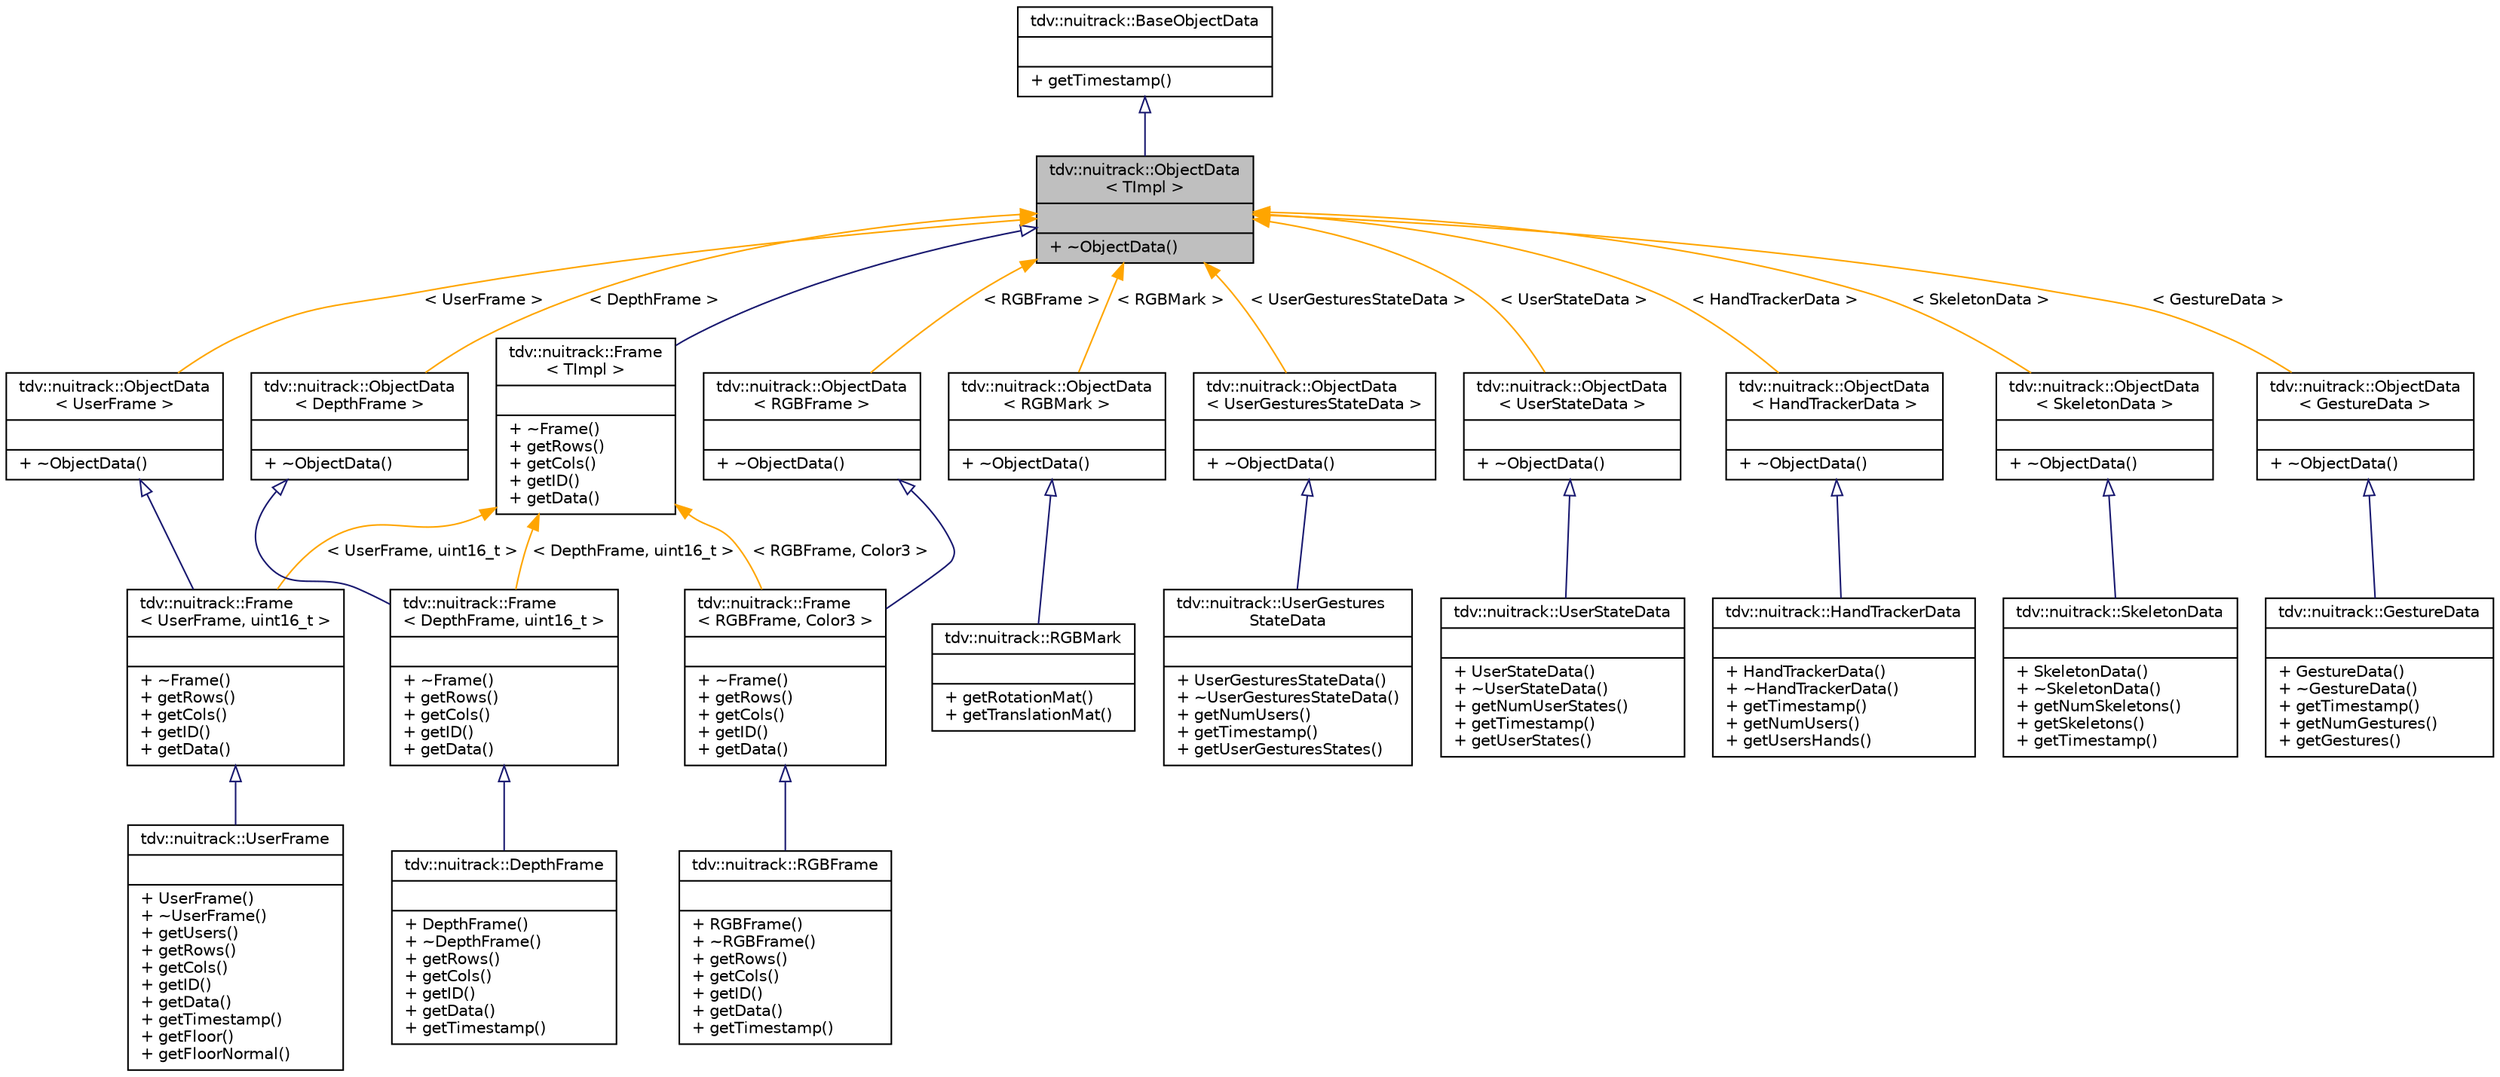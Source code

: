 digraph "tdv::nuitrack::ObjectData&lt; TImpl &gt;"
{
  edge [fontname="Helvetica",fontsize="10",labelfontname="Helvetica",labelfontsize="10"];
  node [fontname="Helvetica",fontsize="10",shape=record];
  Node1 [label="{tdv::nuitrack::ObjectData\l\< TImpl \>\n||+ ~ObjectData()\l}",height=0.2,width=0.4,color="black", fillcolor="grey75", style="filled" fontcolor="black"];
  Node2 -> Node1 [dir="back",color="midnightblue",fontsize="10",style="solid",arrowtail="onormal",fontname="Helvetica"];
  Node2 [label="{tdv::nuitrack::BaseObjectData\n||+ getTimestamp()\l}",height=0.2,width=0.4,color="black", fillcolor="white", style="filled",URL="$classtdv_1_1nuitrack_1_1BaseObjectData.html",tooltip="Generalized class for data with a timestamp. "];
  Node1 -> Node3 [dir="back",color="midnightblue",fontsize="10",style="solid",arrowtail="onormal",fontname="Helvetica"];
  Node3 [label="{tdv::nuitrack::Frame\l\< TImpl \>\n||+ ~Frame()\l+ getRows()\l+ getCols()\l+ getID()\l+ getData()\l}",height=0.2,width=0.4,color="black", fillcolor="white", style="filled",URL="$classtdv_1_1nuitrack_1_1Frame.html",tooltip="Represents a generalized frame. "];
  Node3 -> Node4 [dir="back",color="orange",fontsize="10",style="solid",label=" \< UserFrame, uint16_t \>" ,fontname="Helvetica"];
  Node4 [label="{tdv::nuitrack::Frame\l\< UserFrame, uint16_t \>\n||+ ~Frame()\l+ getRows()\l+ getCols()\l+ getID()\l+ getData()\l}",height=0.2,width=0.4,color="black", fillcolor="white", style="filled",URL="$classtdv_1_1nuitrack_1_1Frame.html"];
  Node4 -> Node5 [dir="back",color="midnightblue",fontsize="10",style="solid",arrowtail="onormal",fontname="Helvetica"];
  Node5 [label="{tdv::nuitrack::UserFrame\n||+ UserFrame()\l+ ~UserFrame()\l+ getUsers()\l+ getRows()\l+ getCols()\l+ getID()\l+ getData()\l+ getTimestamp()\l+ getFloor()\l+ getFloorNormal()\l}",height=0.2,width=0.4,color="black", fillcolor="white", style="filled",URL="$classtdv_1_1nuitrack_1_1UserFrame.html",tooltip="Represents a user map with information about the floor. "];
  Node3 -> Node6 [dir="back",color="orange",fontsize="10",style="solid",label=" \< RGBFrame, Color3 \>" ,fontname="Helvetica"];
  Node6 [label="{tdv::nuitrack::Frame\l\< RGBFrame, Color3 \>\n||+ ~Frame()\l+ getRows()\l+ getCols()\l+ getID()\l+ getData()\l}",height=0.2,width=0.4,color="black", fillcolor="white", style="filled",URL="$classtdv_1_1nuitrack_1_1Frame.html"];
  Node6 -> Node7 [dir="back",color="midnightblue",fontsize="10",style="solid",arrowtail="onormal",fontname="Helvetica"];
  Node7 [label="{tdv::nuitrack::RGBFrame\n||+ RGBFrame()\l+ ~RGBFrame()\l+ getRows()\l+ getCols()\l+ getID()\l+ getData()\l+ getTimestamp()\l}",height=0.2,width=0.4,color="black", fillcolor="white", style="filled",URL="$classtdv_1_1nuitrack_1_1RGBFrame.html",tooltip="Stores a frame color map. "];
  Node3 -> Node8 [dir="back",color="orange",fontsize="10",style="solid",label=" \< DepthFrame, uint16_t \>" ,fontname="Helvetica"];
  Node8 [label="{tdv::nuitrack::Frame\l\< DepthFrame, uint16_t \>\n||+ ~Frame()\l+ getRows()\l+ getCols()\l+ getID()\l+ getData()\l}",height=0.2,width=0.4,color="black", fillcolor="white", style="filled",URL="$classtdv_1_1nuitrack_1_1Frame.html"];
  Node8 -> Node9 [dir="back",color="midnightblue",fontsize="10",style="solid",arrowtail="onormal",fontname="Helvetica"];
  Node9 [label="{tdv::nuitrack::DepthFrame\n||+ DepthFrame()\l+ ~DepthFrame()\l+ getRows()\l+ getCols()\l+ getID()\l+ getData()\l+ getTimestamp()\l}",height=0.2,width=0.4,color="black", fillcolor="white", style="filled",URL="$classtdv_1_1nuitrack_1_1DepthFrame.html",tooltip="Stores a frame depth map. "];
  Node1 -> Node10 [dir="back",color="orange",fontsize="10",style="solid",label=" \< RGBMark \>" ,fontname="Helvetica"];
  Node10 [label="{tdv::nuitrack::ObjectData\l\< RGBMark \>\n||+ ~ObjectData()\l}",height=0.2,width=0.4,color="black", fillcolor="white", style="filled",URL="$classtdv_1_1nuitrack_1_1ObjectData.html"];
  Node10 -> Node11 [dir="back",color="midnightblue",fontsize="10",style="solid",arrowtail="onormal",fontname="Helvetica"];
  Node11 [label="{tdv::nuitrack::RGBMark\n||+ getRotationMat()\l+ getTranslationMat()\l}",height=0.2,width=0.4,color="black", fillcolor="white", style="filled",URL="$classtdv_1_1nuitrack_1_1RGBMark.html"];
  Node1 -> Node12 [dir="back",color="orange",fontsize="10",style="solid",label=" \< UserGesturesStateData \>" ,fontname="Helvetica"];
  Node12 [label="{tdv::nuitrack::ObjectData\l\< UserGesturesStateData \>\n||+ ~ObjectData()\l}",height=0.2,width=0.4,color="black", fillcolor="white", style="filled",URL="$classtdv_1_1nuitrack_1_1ObjectData.html"];
  Node12 -> Node13 [dir="back",color="midnightblue",fontsize="10",style="solid",arrowtail="onormal",fontname="Helvetica"];
  Node13 [label="{tdv::nuitrack::UserGestures\lStateData\n||+ UserGesturesStateData()\l+ ~UserGesturesStateData()\l+ getNumUsers()\l+ getTimestamp()\l+ getUserGesturesStates()\l}",height=0.2,width=0.4,color="black", fillcolor="white", style="filled",URL="$classtdv_1_1nuitrack_1_1UserGesturesStateData.html",tooltip="Stores the results of estimation of the state of gestures for every tracked user. ..."];
  Node1 -> Node14 [dir="back",color="orange",fontsize="10",style="solid",label=" \< UserStateData \>" ,fontname="Helvetica"];
  Node14 [label="{tdv::nuitrack::ObjectData\l\< UserStateData \>\n||+ ~ObjectData()\l}",height=0.2,width=0.4,color="black", fillcolor="white", style="filled",URL="$classtdv_1_1nuitrack_1_1ObjectData.html"];
  Node14 -> Node15 [dir="back",color="midnightblue",fontsize="10",style="solid",arrowtail="onormal",fontname="Helvetica"];
  Node15 [label="{tdv::nuitrack::UserStateData\n||+ UserStateData()\l+ ~UserStateData()\l+ getNumUserStates()\l+ getTimestamp()\l+ getUserStates()\l}",height=0.2,width=0.4,color="black", fillcolor="white", style="filled",URL="$classtdv_1_1nuitrack_1_1UserStateData.html",tooltip="Stores the results of user state estimation. "];
  Node1 -> Node16 [dir="back",color="orange",fontsize="10",style="solid",label=" \< HandTrackerData \>" ,fontname="Helvetica"];
  Node16 [label="{tdv::nuitrack::ObjectData\l\< HandTrackerData \>\n||+ ~ObjectData()\l}",height=0.2,width=0.4,color="black", fillcolor="white", style="filled",URL="$classtdv_1_1nuitrack_1_1ObjectData.html"];
  Node16 -> Node17 [dir="back",color="midnightblue",fontsize="10",style="solid",arrowtail="onormal",fontname="Helvetica"];
  Node17 [label="{tdv::nuitrack::HandTrackerData\n||+ HandTrackerData()\l+ ~HandTrackerData()\l+ getTimestamp()\l+ getNumUsers()\l+ getUsersHands()\l}",height=0.2,width=0.4,color="black", fillcolor="white", style="filled",URL="$classtdv_1_1nuitrack_1_1HandTrackerData.html",tooltip="Stores hand tracking results related to a specific point in time. "];
  Node1 -> Node18 [dir="back",color="orange",fontsize="10",style="solid",label=" \< DepthFrame \>" ,fontname="Helvetica"];
  Node18 [label="{tdv::nuitrack::ObjectData\l\< DepthFrame \>\n||+ ~ObjectData()\l}",height=0.2,width=0.4,color="black", fillcolor="white", style="filled",URL="$classtdv_1_1nuitrack_1_1ObjectData.html"];
  Node18 -> Node8 [dir="back",color="midnightblue",fontsize="10",style="solid",arrowtail="onormal",fontname="Helvetica"];
  Node1 -> Node19 [dir="back",color="orange",fontsize="10",style="solid",label=" \< RGBFrame \>" ,fontname="Helvetica"];
  Node19 [label="{tdv::nuitrack::ObjectData\l\< RGBFrame \>\n||+ ~ObjectData()\l}",height=0.2,width=0.4,color="black", fillcolor="white", style="filled",URL="$classtdv_1_1nuitrack_1_1ObjectData.html"];
  Node19 -> Node6 [dir="back",color="midnightblue",fontsize="10",style="solid",arrowtail="onormal",fontname="Helvetica"];
  Node1 -> Node20 [dir="back",color="orange",fontsize="10",style="solid",label=" \< SkeletonData \>" ,fontname="Helvetica"];
  Node20 [label="{tdv::nuitrack::ObjectData\l\< SkeletonData \>\n||+ ~ObjectData()\l}",height=0.2,width=0.4,color="black", fillcolor="white", style="filled",URL="$classtdv_1_1nuitrack_1_1ObjectData.html"];
  Node20 -> Node21 [dir="back",color="midnightblue",fontsize="10",style="solid",arrowtail="onormal",fontname="Helvetica"];
  Node21 [label="{tdv::nuitrack::SkeletonData\n||+ SkeletonData()\l+ ~SkeletonData()\l+ getNumSkeletons()\l+ getSkeletons()\l+ getTimestamp()\l}",height=0.2,width=0.4,color="black", fillcolor="white", style="filled",URL="$classtdv_1_1nuitrack_1_1SkeletonData.html",tooltip="Stores the data of all available skeletons at a certain point in time. "];
  Node1 -> Node22 [dir="back",color="orange",fontsize="10",style="solid",label=" \< UserFrame \>" ,fontname="Helvetica"];
  Node22 [label="{tdv::nuitrack::ObjectData\l\< UserFrame \>\n||+ ~ObjectData()\l}",height=0.2,width=0.4,color="black", fillcolor="white", style="filled",URL="$classtdv_1_1nuitrack_1_1ObjectData.html"];
  Node22 -> Node4 [dir="back",color="midnightblue",fontsize="10",style="solid",arrowtail="onormal",fontname="Helvetica"];
  Node1 -> Node23 [dir="back",color="orange",fontsize="10",style="solid",label=" \< GestureData \>" ,fontname="Helvetica"];
  Node23 [label="{tdv::nuitrack::ObjectData\l\< GestureData \>\n||+ ~ObjectData()\l}",height=0.2,width=0.4,color="black", fillcolor="white", style="filled",URL="$classtdv_1_1nuitrack_1_1ObjectData.html"];
  Node23 -> Node24 [dir="back",color="midnightblue",fontsize="10",style="solid",arrowtail="onormal",fontname="Helvetica"];
  Node24 [label="{tdv::nuitrack::GestureData\n||+ GestureData()\l+ ~GestureData()\l+ getTimestamp()\l+ getNumGestures()\l+ getGestures()\l}",height=0.2,width=0.4,color="black", fillcolor="white", style="filled",URL="$classtdv_1_1nuitrack_1_1GestureData.html",tooltip="Stores the results of gesture estimation. "];
}
